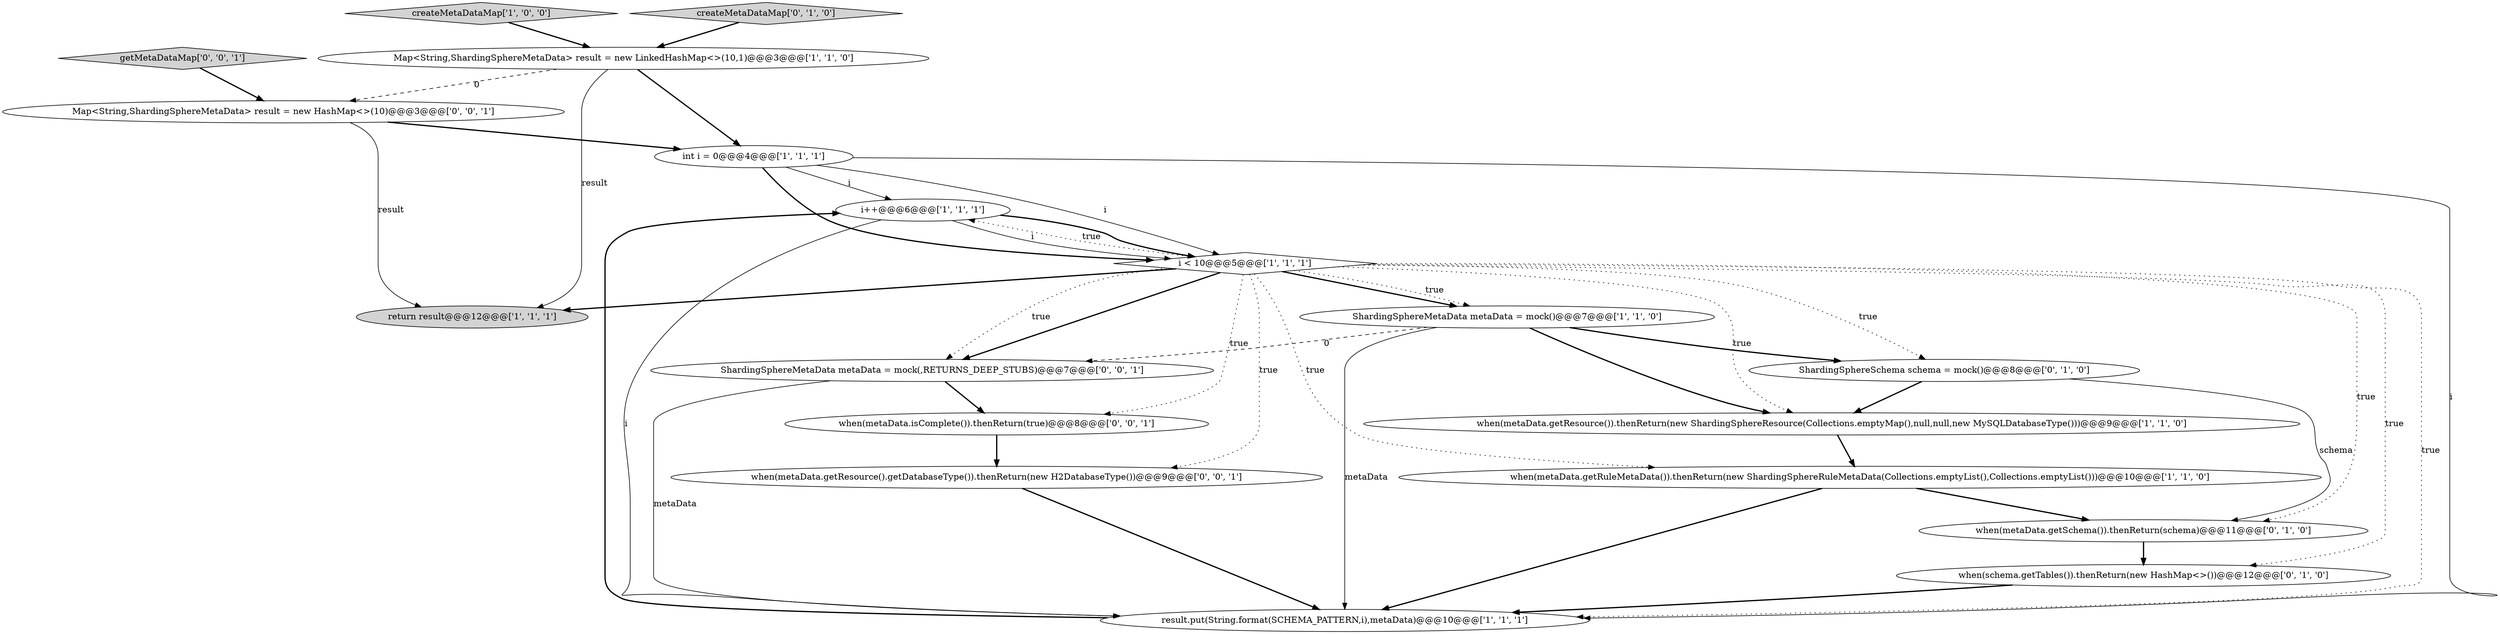 digraph {
7 [style = filled, label = "return result@@@12@@@['1', '1', '1']", fillcolor = lightgray, shape = ellipse image = "AAA0AAABBB1BBB"];
1 [style = filled, label = "when(metaData.getResource()).thenReturn(new ShardingSphereResource(Collections.emptyMap(),null,null,new MySQLDatabaseType()))@@@9@@@['1', '1', '0']", fillcolor = white, shape = ellipse image = "AAA0AAABBB1BBB"];
5 [style = filled, label = "i++@@@6@@@['1', '1', '1']", fillcolor = white, shape = ellipse image = "AAA0AAABBB1BBB"];
12 [style = filled, label = "ShardingSphereSchema schema = mock()@@@8@@@['0', '1', '0']", fillcolor = white, shape = ellipse image = "AAA1AAABBB2BBB"];
0 [style = filled, label = "int i = 0@@@4@@@['1', '1', '1']", fillcolor = white, shape = ellipse image = "AAA0AAABBB1BBB"];
11 [style = filled, label = "when(metaData.getSchema()).thenReturn(schema)@@@11@@@['0', '1', '0']", fillcolor = white, shape = ellipse image = "AAA1AAABBB2BBB"];
17 [style = filled, label = "getMetaDataMap['0', '0', '1']", fillcolor = lightgray, shape = diamond image = "AAA0AAABBB3BBB"];
18 [style = filled, label = "when(metaData.isComplete()).thenReturn(true)@@@8@@@['0', '0', '1']", fillcolor = white, shape = ellipse image = "AAA0AAABBB3BBB"];
14 [style = filled, label = "ShardingSphereMetaData metaData = mock(,RETURNS_DEEP_STUBS)@@@7@@@['0', '0', '1']", fillcolor = white, shape = ellipse image = "AAA0AAABBB3BBB"];
8 [style = filled, label = "createMetaDataMap['1', '0', '0']", fillcolor = lightgray, shape = diamond image = "AAA0AAABBB1BBB"];
16 [style = filled, label = "Map<String,ShardingSphereMetaData> result = new HashMap<>(10)@@@3@@@['0', '0', '1']", fillcolor = white, shape = ellipse image = "AAA0AAABBB3BBB"];
15 [style = filled, label = "when(metaData.getResource().getDatabaseType()).thenReturn(new H2DatabaseType())@@@9@@@['0', '0', '1']", fillcolor = white, shape = ellipse image = "AAA0AAABBB3BBB"];
4 [style = filled, label = "result.put(String.format(SCHEMA_PATTERN,i),metaData)@@@10@@@['1', '1', '1']", fillcolor = white, shape = ellipse image = "AAA0AAABBB1BBB"];
6 [style = filled, label = "when(metaData.getRuleMetaData()).thenReturn(new ShardingSphereRuleMetaData(Collections.emptyList(),Collections.emptyList()))@@@10@@@['1', '1', '0']", fillcolor = white, shape = ellipse image = "AAA0AAABBB1BBB"];
9 [style = filled, label = "i < 10@@@5@@@['1', '1', '1']", fillcolor = white, shape = diamond image = "AAA0AAABBB1BBB"];
3 [style = filled, label = "ShardingSphereMetaData metaData = mock()@@@7@@@['1', '1', '0']", fillcolor = white, shape = ellipse image = "AAA0AAABBB1BBB"];
13 [style = filled, label = "when(schema.getTables()).thenReturn(new HashMap<>())@@@12@@@['0', '1', '0']", fillcolor = white, shape = ellipse image = "AAA1AAABBB2BBB"];
2 [style = filled, label = "Map<String,ShardingSphereMetaData> result = new LinkedHashMap<>(10,1)@@@3@@@['1', '1', '0']", fillcolor = white, shape = ellipse image = "AAA0AAABBB1BBB"];
10 [style = filled, label = "createMetaDataMap['0', '1', '0']", fillcolor = lightgray, shape = diamond image = "AAA0AAABBB2BBB"];
10->2 [style = bold, label=""];
13->4 [style = bold, label=""];
6->4 [style = bold, label=""];
0->4 [style = solid, label="i"];
14->18 [style = bold, label=""];
9->5 [style = dotted, label="true"];
9->14 [style = dotted, label="true"];
12->11 [style = solid, label="schema"];
14->4 [style = solid, label="metaData"];
6->11 [style = bold, label=""];
4->5 [style = bold, label=""];
15->4 [style = bold, label=""];
9->3 [style = bold, label=""];
0->9 [style = bold, label=""];
16->7 [style = solid, label="result"];
16->0 [style = bold, label=""];
12->1 [style = bold, label=""];
5->4 [style = solid, label="i"];
9->1 [style = dotted, label="true"];
9->11 [style = dotted, label="true"];
9->13 [style = dotted, label="true"];
3->14 [style = dashed, label="0"];
5->9 [style = bold, label=""];
1->6 [style = bold, label=""];
9->6 [style = dotted, label="true"];
3->1 [style = bold, label=""];
9->7 [style = bold, label=""];
9->18 [style = dotted, label="true"];
0->9 [style = solid, label="i"];
2->16 [style = dashed, label="0"];
8->2 [style = bold, label=""];
3->12 [style = bold, label=""];
5->9 [style = solid, label="i"];
9->4 [style = dotted, label="true"];
11->13 [style = bold, label=""];
9->14 [style = bold, label=""];
3->4 [style = solid, label="metaData"];
2->0 [style = bold, label=""];
9->3 [style = dotted, label="true"];
9->15 [style = dotted, label="true"];
0->5 [style = solid, label="i"];
9->12 [style = dotted, label="true"];
17->16 [style = bold, label=""];
2->7 [style = solid, label="result"];
18->15 [style = bold, label=""];
}

